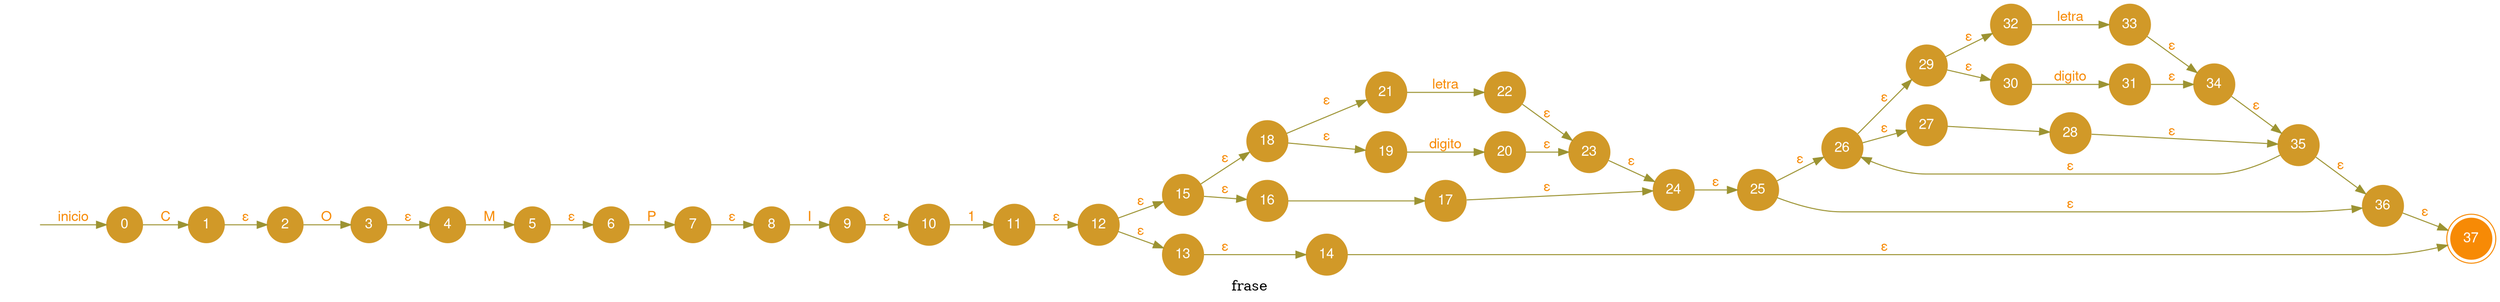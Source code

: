 digraph finite_state_machine{
	rankdir=LR;
	label="frase";
	node[fontname="Helvetica,Arial,sans-serif"];
	edge[fontname="Helvetica,Arial,sans-serif" color="#9c9332"];
	node[shape = doublecircle, color = "#f78a05" fillcolor="#f78a05" style =filled fontcolor=white]; 37;
	node [shape = circle, color = "#d19928" fillcolor="#d19928" style =filled fontcolor=white];
	flechainicio[style=invis fontsize="0"];

	flechainicio->0[label="inicio" fontcolor="#f78a05"];

	0 -> 1 [label="C" fontcolor="#f78a05"];
	1 -> 2 [label="ε" fontcolor="#f78a05"];
	2 -> 3 [label="O" fontcolor="#f78a05"];
	3 -> 4 [label="ε" fontcolor="#f78a05"];
	4 -> 5 [label="M" fontcolor="#f78a05"];
	5 -> 6 [label="ε" fontcolor="#f78a05"];
	6 -> 7 [label="P" fontcolor="#f78a05"];
	7 -> 8 [label="ε" fontcolor="#f78a05"];
	8 -> 9 [label="I" fontcolor="#f78a05"];
	9 -> 10 [label="ε" fontcolor="#f78a05"];
	10 -> 11 [label="1" fontcolor="#f78a05"];
	11 -> 12 [label="ε" fontcolor="#f78a05"];
	12 -> 15 [label="ε" fontcolor="#f78a05"];
	12 -> 13 [label="ε" fontcolor="#f78a05"];
	13 -> 14 [label="ε" fontcolor="#f78a05"];
	14 -> 37 [label="ε" fontcolor="#f78a05"];
	15 -> 18 [label="ε" fontcolor="#f78a05"];
	15 -> 16 [label="ε" fontcolor="#f78a05"];
	16 -> 17 [label=" " fontcolor="#f78a05"];
	17 -> 24 [label="ε" fontcolor="#f78a05"];
	18 -> 21 [label="ε" fontcolor="#f78a05"];
	18 -> 19 [label="ε" fontcolor="#f78a05"];
	19 -> 20 [label="digito" fontcolor="#f78a05"];
	20 -> 23 [label="ε" fontcolor="#f78a05"];
	21 -> 22 [label="letra" fontcolor="#f78a05"];
	22 -> 23 [label="ε" fontcolor="#f78a05"];
	23 -> 24 [label="ε" fontcolor="#f78a05"];
	24 -> 25 [label="ε" fontcolor="#f78a05"];
	25 -> 26 [label="ε" fontcolor="#f78a05"];
	25 -> 36 [label="ε" fontcolor="#f78a05"];
	26 -> 29 [label="ε" fontcolor="#f78a05"];
	26 -> 27 [label="ε" fontcolor="#f78a05"];
	27 -> 28 [label=" " fontcolor="#f78a05"];
	28 -> 35 [label="ε" fontcolor="#f78a05"];
	29 -> 32 [label="ε" fontcolor="#f78a05"];
	29 -> 30 [label="ε" fontcolor="#f78a05"];
	30 -> 31 [label="digito" fontcolor="#f78a05"];
	31 -> 34 [label="ε" fontcolor="#f78a05"];
	32 -> 33 [label="letra" fontcolor="#f78a05"];
	33 -> 34 [label="ε" fontcolor="#f78a05"];
	34 -> 35 [label="ε" fontcolor="#f78a05"];
	35 -> 26 [label="ε" fontcolor="#f78a05"];
	35 -> 36 [label="ε" fontcolor="#f78a05"];
	36 -> 37 [label="ε" fontcolor="#f78a05"];

}